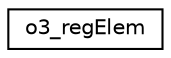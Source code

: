 digraph G
{
  edge [fontname="Helvetica",fontsize="10",labelfontname="Helvetica",labelfontsize="10"];
  node [fontname="Helvetica",fontsize="10",shape=record];
  rankdir=LR;
  Node1 [label="o3_regElem",height=0.2,width=0.4,color="black", fillcolor="white", style="filled",URL="$structo3__regElem.html"];
}
